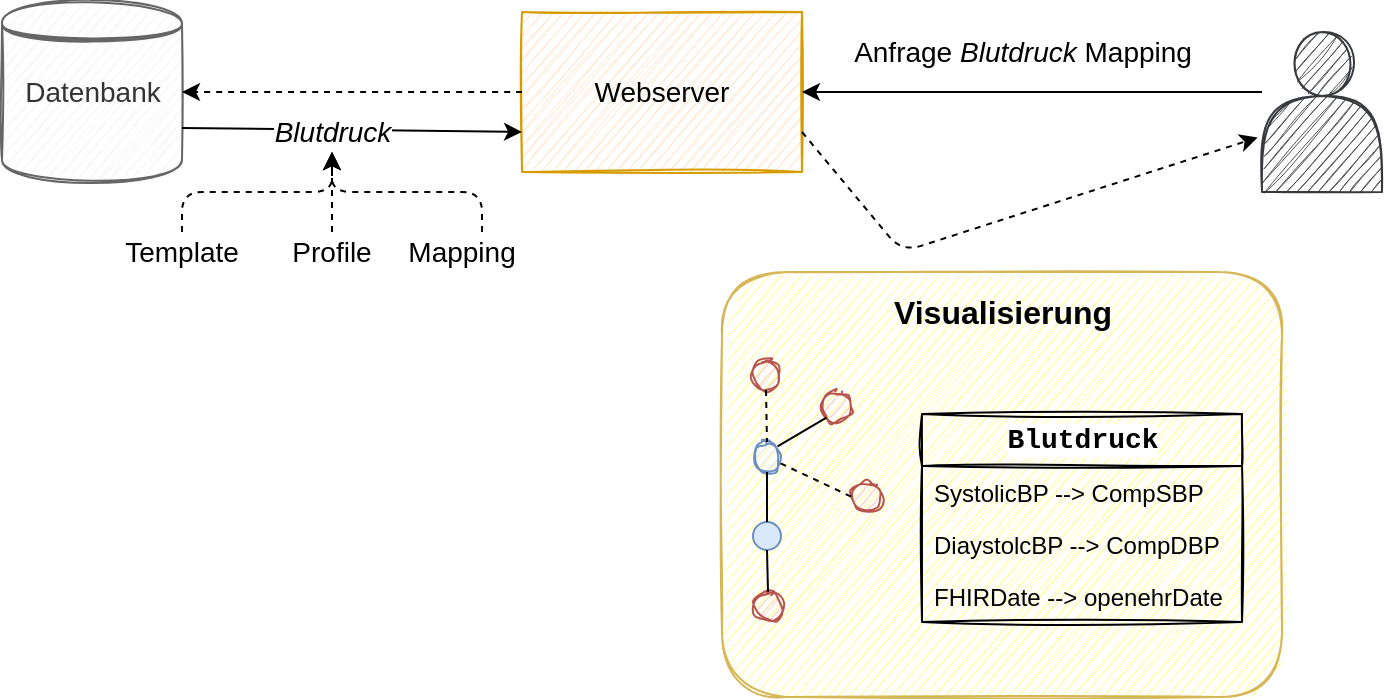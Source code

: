 <mxfile version="14.0.1" type="github">
  <diagram id="kuCDYOujMkA-HMSyn4VC" name="Page-1">
    <mxGraphModel dx="1113" dy="779" grid="1" gridSize="10" guides="1" tooltips="1" connect="1" arrows="1" fold="1" page="1" pageScale="1" pageWidth="827" pageHeight="1169" math="0" shadow="0">
      <root>
        <mxCell id="0" />
        <mxCell id="1" parent="0" />
        <mxCell id="MKZkuZ-lEbj3lWWw_4s4-52" value="" style="edgeStyle=segmentEdgeStyle;endArrow=classic;html=1;dashed=1;fontSize=14;" edge="1" parent="1" source="MKZkuZ-lEbj3lWWw_4s4-44" target="4Eg3TUc8c78vZ7O3V5Gd-33">
          <mxGeometry width="50" height="50" relative="1" as="geometry">
            <mxPoint x="160" y="530" as="sourcePoint" />
            <mxPoint x="234" y="500" as="targetPoint" />
            <Array as="points">
              <mxPoint x="300" y="500" />
              <mxPoint x="225" y="500" />
            </Array>
          </mxGeometry>
        </mxCell>
        <mxCell id="4Eg3TUc8c78vZ7O3V5Gd-6" value="" style="shape=datastore;whiteSpace=wrap;html=1;fillColor=#f5f5f5;strokeColor=#666666;fontColor=#333333;sketch=1;" parent="1" vertex="1">
          <mxGeometry x="60" y="405" width="90" height="90" as="geometry" />
        </mxCell>
        <mxCell id="4Eg3TUc8c78vZ7O3V5Gd-7" value="Webserver" style="rounded=0;whiteSpace=wrap;html=1;fillColor=#ffe6cc;strokeColor=#d79b00;sketch=1;shadow=0;glass=0;fontSize=14;" parent="1" vertex="1">
          <mxGeometry x="320" y="410" width="140" height="80" as="geometry" />
        </mxCell>
        <mxCell id="4Eg3TUc8c78vZ7O3V5Gd-20" value="Anfrage &lt;i style=&quot;font-size: 14px;&quot;&gt;Blutdruck&lt;/i&gt; Mapping" style="text;html=1;align=center;verticalAlign=middle;resizable=0;points=[];autosize=1;fontSize=14;" parent="1" vertex="1">
          <mxGeometry x="480" y="420" width="180" height="20" as="geometry" />
        </mxCell>
        <mxCell id="4Eg3TUc8c78vZ7O3V5Gd-21" value="" style="endArrow=classic;html=1;exitX=0;exitY=0.5;exitDx=0;exitDy=0;entryX=1;entryY=0.5;entryDx=0;entryDy=0;dashed=1;startArrow=none;startFill=0;endFill=1;edgeStyle=orthogonalEdgeStyle;curved=1;fontSize=14;" parent="1" source="4Eg3TUc8c78vZ7O3V5Gd-7" target="4Eg3TUc8c78vZ7O3V5Gd-6" edge="1">
          <mxGeometry width="50" height="50" relative="1" as="geometry">
            <mxPoint x="390" y="440" as="sourcePoint" />
            <mxPoint x="440" y="390" as="targetPoint" />
            <Array as="points">
              <mxPoint x="250" y="450" />
              <mxPoint x="250" y="450" />
            </Array>
          </mxGeometry>
        </mxCell>
        <mxCell id="4Eg3TUc8c78vZ7O3V5Gd-22" value="" style="endArrow=classic;html=1;exitX=1;exitY=0.7;exitDx=0;exitDy=0;entryX=0;entryY=0.75;entryDx=0;entryDy=0;fontSize=14;" parent="1" source="4Eg3TUc8c78vZ7O3V5Gd-6" target="4Eg3TUc8c78vZ7O3V5Gd-7" edge="1">
          <mxGeometry width="50" height="50" relative="1" as="geometry">
            <mxPoint x="390" y="440" as="sourcePoint" />
            <mxPoint x="440" y="390" as="targetPoint" />
          </mxGeometry>
        </mxCell>
        <mxCell id="4Eg3TUc8c78vZ7O3V5Gd-33" value="&lt;i style=&quot;font-size: 14px;&quot;&gt;&lt;span style=&quot;font-size: 14px;&quot;&gt;Blutdruck&lt;/span&gt;&lt;br style=&quot;font-size: 14px;&quot;&gt;&lt;/i&gt;" style="text;html=1;align=center;verticalAlign=middle;resizable=0;points=[];autosize=1;labelBackgroundColor=#ffffff;fontSize=14;" parent="1" vertex="1">
          <mxGeometry x="190" y="460" width="70" height="20" as="geometry" />
        </mxCell>
        <mxCell id="4Eg3TUc8c78vZ7O3V5Gd-34" value="" style="shape=actor;whiteSpace=wrap;html=1;rounded=0;shadow=0;glass=0;sketch=1;strokeColor=#36393d;fillColor=#4D4D4D;fontSize=14;" parent="1" vertex="1">
          <mxGeometry x="690" y="420" width="60" height="80" as="geometry" />
        </mxCell>
        <mxCell id="MKZkuZ-lEbj3lWWw_4s4-20" value="" style="rounded=1;whiteSpace=wrap;html=1;strokeColor=#d6b656;fillColor=#FFFF99;sketch=1;" vertex="1" parent="1">
          <mxGeometry x="420" y="540" width="280" height="212.5" as="geometry" />
        </mxCell>
        <mxCell id="MKZkuZ-lEbj3lWWw_4s4-21" value="" style="ellipse;whiteSpace=wrap;html=1;aspect=fixed;fillColor=#f8cecc;strokeColor=#b85450;sketch=1;" vertex="1" parent="1">
          <mxGeometry x="435.5" y="700" width="15" height="15" as="geometry" />
        </mxCell>
        <mxCell id="MKZkuZ-lEbj3lWWw_4s4-22" value="" style="ellipse;whiteSpace=wrap;html=1;aspect=fixed;fillColor=#f8cecc;strokeColor=#b85450;sketch=1;" vertex="1" parent="1">
          <mxGeometry x="434.5" y="584" width="15" height="15" as="geometry" />
        </mxCell>
        <mxCell id="MKZkuZ-lEbj3lWWw_4s4-23" value="" style="ellipse;whiteSpace=wrap;html=1;aspect=fixed;fillColor=#f8cecc;strokeColor=#b85450;sketch=1;" vertex="1" parent="1">
          <mxGeometry x="485" y="645" width="15" height="15" as="geometry" />
        </mxCell>
        <mxCell id="MKZkuZ-lEbj3lWWw_4s4-24" value="" style="ellipse;whiteSpace=wrap;html=1;aspect=fixed;fillColor=#f8cecc;strokeColor=#b85450;sketch=1;" vertex="1" parent="1">
          <mxGeometry x="470" y="600" width="15" height="15" as="geometry" />
        </mxCell>
        <mxCell id="MKZkuZ-lEbj3lWWw_4s4-25" value="" style="ellipse;whiteSpace=wrap;html=1;aspect=fixed;fillColor=#dae8fc;strokeColor=#6c8ebf;sketch=1;" vertex="1" parent="1">
          <mxGeometry x="435" y="625" width="15" height="15" as="geometry" />
        </mxCell>
        <mxCell id="MKZkuZ-lEbj3lWWw_4s4-26" value="" style="ellipse;whiteSpace=wrap;html=1;aspect=fixed;fillColor=#dae8fc;strokeColor=#6c8ebf;" vertex="1" parent="1">
          <mxGeometry x="435.5" y="665" width="14" height="14" as="geometry" />
        </mxCell>
        <mxCell id="MKZkuZ-lEbj3lWWw_4s4-27" value="" style="endArrow=none;html=1;exitX=0.5;exitY=1;exitDx=0;exitDy=0;entryX=0.5;entryY=0;entryDx=0;entryDy=0;dashed=1;" edge="1" parent="1" source="MKZkuZ-lEbj3lWWw_4s4-22" target="MKZkuZ-lEbj3lWWw_4s4-25">
          <mxGeometry width="50" height="50" relative="1" as="geometry">
            <mxPoint x="495" y="650" as="sourcePoint" />
            <mxPoint x="545" y="600" as="targetPoint" />
          </mxGeometry>
        </mxCell>
        <mxCell id="MKZkuZ-lEbj3lWWw_4s4-28" value="" style="endArrow=none;html=1;exitX=0.5;exitY=0;exitDx=0;exitDy=0;entryX=0.5;entryY=1;entryDx=0;entryDy=0;" edge="1" parent="1" source="MKZkuZ-lEbj3lWWw_4s4-21" target="MKZkuZ-lEbj3lWWw_4s4-26">
          <mxGeometry width="50" height="50" relative="1" as="geometry">
            <mxPoint x="485" y="680" as="sourcePoint" />
            <mxPoint x="490.72" y="699.72" as="targetPoint" />
            <Array as="points" />
          </mxGeometry>
        </mxCell>
        <mxCell id="MKZkuZ-lEbj3lWWw_4s4-29" value="" style="endArrow=none;html=1;entryX=0.5;entryY=1;entryDx=0;entryDy=0;exitX=0.5;exitY=0;exitDx=0;exitDy=0;" edge="1" parent="1" source="MKZkuZ-lEbj3lWWw_4s4-26" target="MKZkuZ-lEbj3lWWw_4s4-25">
          <mxGeometry width="50" height="50" relative="1" as="geometry">
            <mxPoint x="495" y="690" as="sourcePoint" />
            <mxPoint x="500.72" y="709.72" as="targetPoint" />
          </mxGeometry>
        </mxCell>
        <mxCell id="MKZkuZ-lEbj3lWWw_4s4-30" value="" style="endArrow=none;html=1;entryX=1;entryY=0;entryDx=0;entryDy=0;exitX=0;exitY=1;exitDx=0;exitDy=0;" edge="1" parent="1" target="MKZkuZ-lEbj3lWWw_4s4-25" source="MKZkuZ-lEbj3lWWw_4s4-24">
          <mxGeometry width="50" height="50" relative="1" as="geometry">
            <mxPoint x="495" y="650" as="sourcePoint" />
            <mxPoint x="545" y="600" as="targetPoint" />
          </mxGeometry>
        </mxCell>
        <mxCell id="MKZkuZ-lEbj3lWWw_4s4-31" value="" style="endArrow=none;html=1;entryX=0;entryY=0.5;entryDx=0;entryDy=0;dashed=1;" edge="1" parent="1" source="MKZkuZ-lEbj3lWWw_4s4-25" target="MKZkuZ-lEbj3lWWw_4s4-23">
          <mxGeometry width="50" height="50" relative="1" as="geometry">
            <mxPoint x="495" y="650" as="sourcePoint" />
            <mxPoint x="545" y="600" as="targetPoint" />
            <Array as="points" />
          </mxGeometry>
        </mxCell>
        <mxCell id="MKZkuZ-lEbj3lWWw_4s4-35" value="&lt;b&gt;&lt;font style=&quot;font-size: 16px&quot;&gt;Visualisierung&lt;/font&gt;&lt;/b&gt;" style="text;html=1;align=center;verticalAlign=middle;resizable=0;points=[];autosize=1;" vertex="1" parent="1">
          <mxGeometry x="500" y="550" width="120" height="20" as="geometry" />
        </mxCell>
        <mxCell id="MKZkuZ-lEbj3lWWw_4s4-39" value="Template" style="text;html=1;strokeColor=none;fillColor=none;align=center;verticalAlign=middle;whiteSpace=wrap;rounded=0;fontSize=14;" vertex="1" parent="1">
          <mxGeometry x="130" y="520" width="40" height="20" as="geometry" />
        </mxCell>
        <mxCell id="MKZkuZ-lEbj3lWWw_4s4-43" value="" style="edgeStyle=orthogonalEdgeStyle;rounded=0;orthogonalLoop=1;jettySize=auto;html=1;dashed=1;fontSize=14;" edge="1" parent="1" source="MKZkuZ-lEbj3lWWw_4s4-42" target="4Eg3TUc8c78vZ7O3V5Gd-33">
          <mxGeometry relative="1" as="geometry" />
        </mxCell>
        <mxCell id="MKZkuZ-lEbj3lWWw_4s4-42" value="Profile" style="text;html=1;strokeColor=none;fillColor=none;align=center;verticalAlign=middle;whiteSpace=wrap;rounded=0;fontSize=14;" vertex="1" parent="1">
          <mxGeometry x="205" y="520" width="40" height="20" as="geometry" />
        </mxCell>
        <mxCell id="MKZkuZ-lEbj3lWWw_4s4-44" value="Mapping" style="text;html=1;strokeColor=none;fillColor=none;align=center;verticalAlign=middle;whiteSpace=wrap;rounded=0;fontSize=14;" vertex="1" parent="1">
          <mxGeometry x="270" y="520" width="40" height="20" as="geometry" />
        </mxCell>
        <mxCell id="MKZkuZ-lEbj3lWWw_4s4-49" value="&lt;span style=&quot;color: rgb(51, 51, 51); font-size: 14px;&quot;&gt;Datenbank&lt;/span&gt;" style="text;html=1;align=center;verticalAlign=middle;resizable=0;points=[];autosize=1;fontSize=14;" vertex="1" parent="1">
          <mxGeometry x="65" y="440" width="80" height="20" as="geometry" />
        </mxCell>
        <mxCell id="MKZkuZ-lEbj3lWWw_4s4-51" value="" style="edgeStyle=segmentEdgeStyle;endArrow=classic;html=1;dashed=1;exitX=0.5;exitY=0;exitDx=0;exitDy=0;fontSize=14;" edge="1" parent="1" source="MKZkuZ-lEbj3lWWw_4s4-39" target="4Eg3TUc8c78vZ7O3V5Gd-33">
          <mxGeometry width="50" height="50" relative="1" as="geometry">
            <mxPoint x="380" y="490" as="sourcePoint" />
            <mxPoint x="230" y="490" as="targetPoint" />
            <Array as="points">
              <mxPoint x="150" y="500" />
              <mxPoint x="225" y="500" />
            </Array>
          </mxGeometry>
        </mxCell>
        <mxCell id="MKZkuZ-lEbj3lWWw_4s4-57" value="" style="endArrow=classic;html=1;dashed=1;fontFamily=Courier New;fontSize=14;exitX=1;exitY=0.75;exitDx=0;exitDy=0;entryX=-0.035;entryY=0.659;entryDx=0;entryDy=0;entryPerimeter=0;" edge="1" parent="1" source="4Eg3TUc8c78vZ7O3V5Gd-7" target="4Eg3TUc8c78vZ7O3V5Gd-34">
          <mxGeometry width="50" height="50" relative="1" as="geometry">
            <mxPoint x="520" y="580" as="sourcePoint" />
            <mxPoint x="570" y="530" as="targetPoint" />
            <Array as="points">
              <mxPoint x="510" y="530" />
            </Array>
          </mxGeometry>
        </mxCell>
        <mxCell id="MKZkuZ-lEbj3lWWw_4s4-58" value="" style="endArrow=classic;html=1;fontFamily=Courier New;fontSize=14;entryX=1;entryY=0.5;entryDx=0;entryDy=0;" edge="1" parent="1" target="4Eg3TUc8c78vZ7O3V5Gd-7">
          <mxGeometry width="50" height="50" relative="1" as="geometry">
            <mxPoint x="690" y="450" as="sourcePoint" />
            <mxPoint x="570" y="530" as="targetPoint" />
          </mxGeometry>
        </mxCell>
        <mxCell id="MKZkuZ-lEbj3lWWw_4s4-59" value="&lt;b&gt;Blutdruck&lt;/b&gt;" style="swimlane;fontStyle=0;childLayout=stackLayout;horizontal=1;startSize=26;fillColor=none;horizontalStack=0;resizeParent=1;resizeParentMax=0;resizeLast=0;collapsible=1;marginBottom=0;rounded=0;shadow=0;labelBackgroundColor=#ffffff;sketch=1;fontFamily=Courier New;fontSize=14;html=1;" vertex="1" parent="1">
          <mxGeometry x="520" y="611" width="160" height="104" as="geometry" />
        </mxCell>
        <mxCell id="MKZkuZ-lEbj3lWWw_4s4-60" value="SystolicBP --&gt; CompSBP" style="text;strokeColor=none;fillColor=none;align=left;verticalAlign=top;spacingLeft=4;spacingRight=4;overflow=hidden;rotatable=0;points=[[0,0.5],[1,0.5]];portConstraint=eastwest;" vertex="1" parent="MKZkuZ-lEbj3lWWw_4s4-59">
          <mxGeometry y="26" width="160" height="26" as="geometry" />
        </mxCell>
        <mxCell id="MKZkuZ-lEbj3lWWw_4s4-61" value="DiaystolcBP --&gt; CompDBP" style="text;strokeColor=none;fillColor=none;align=left;verticalAlign=top;spacingLeft=4;spacingRight=4;overflow=hidden;rotatable=0;points=[[0,0.5],[1,0.5]];portConstraint=eastwest;" vertex="1" parent="MKZkuZ-lEbj3lWWw_4s4-59">
          <mxGeometry y="52" width="160" height="26" as="geometry" />
        </mxCell>
        <mxCell id="MKZkuZ-lEbj3lWWw_4s4-62" value="FHIRDate --&gt; openehrDate" style="text;strokeColor=none;fillColor=none;align=left;verticalAlign=top;spacingLeft=4;spacingRight=4;overflow=hidden;rotatable=0;points=[[0,0.5],[1,0.5]];portConstraint=eastwest;" vertex="1" parent="MKZkuZ-lEbj3lWWw_4s4-59">
          <mxGeometry y="78" width="160" height="26" as="geometry" />
        </mxCell>
      </root>
    </mxGraphModel>
  </diagram>
</mxfile>
